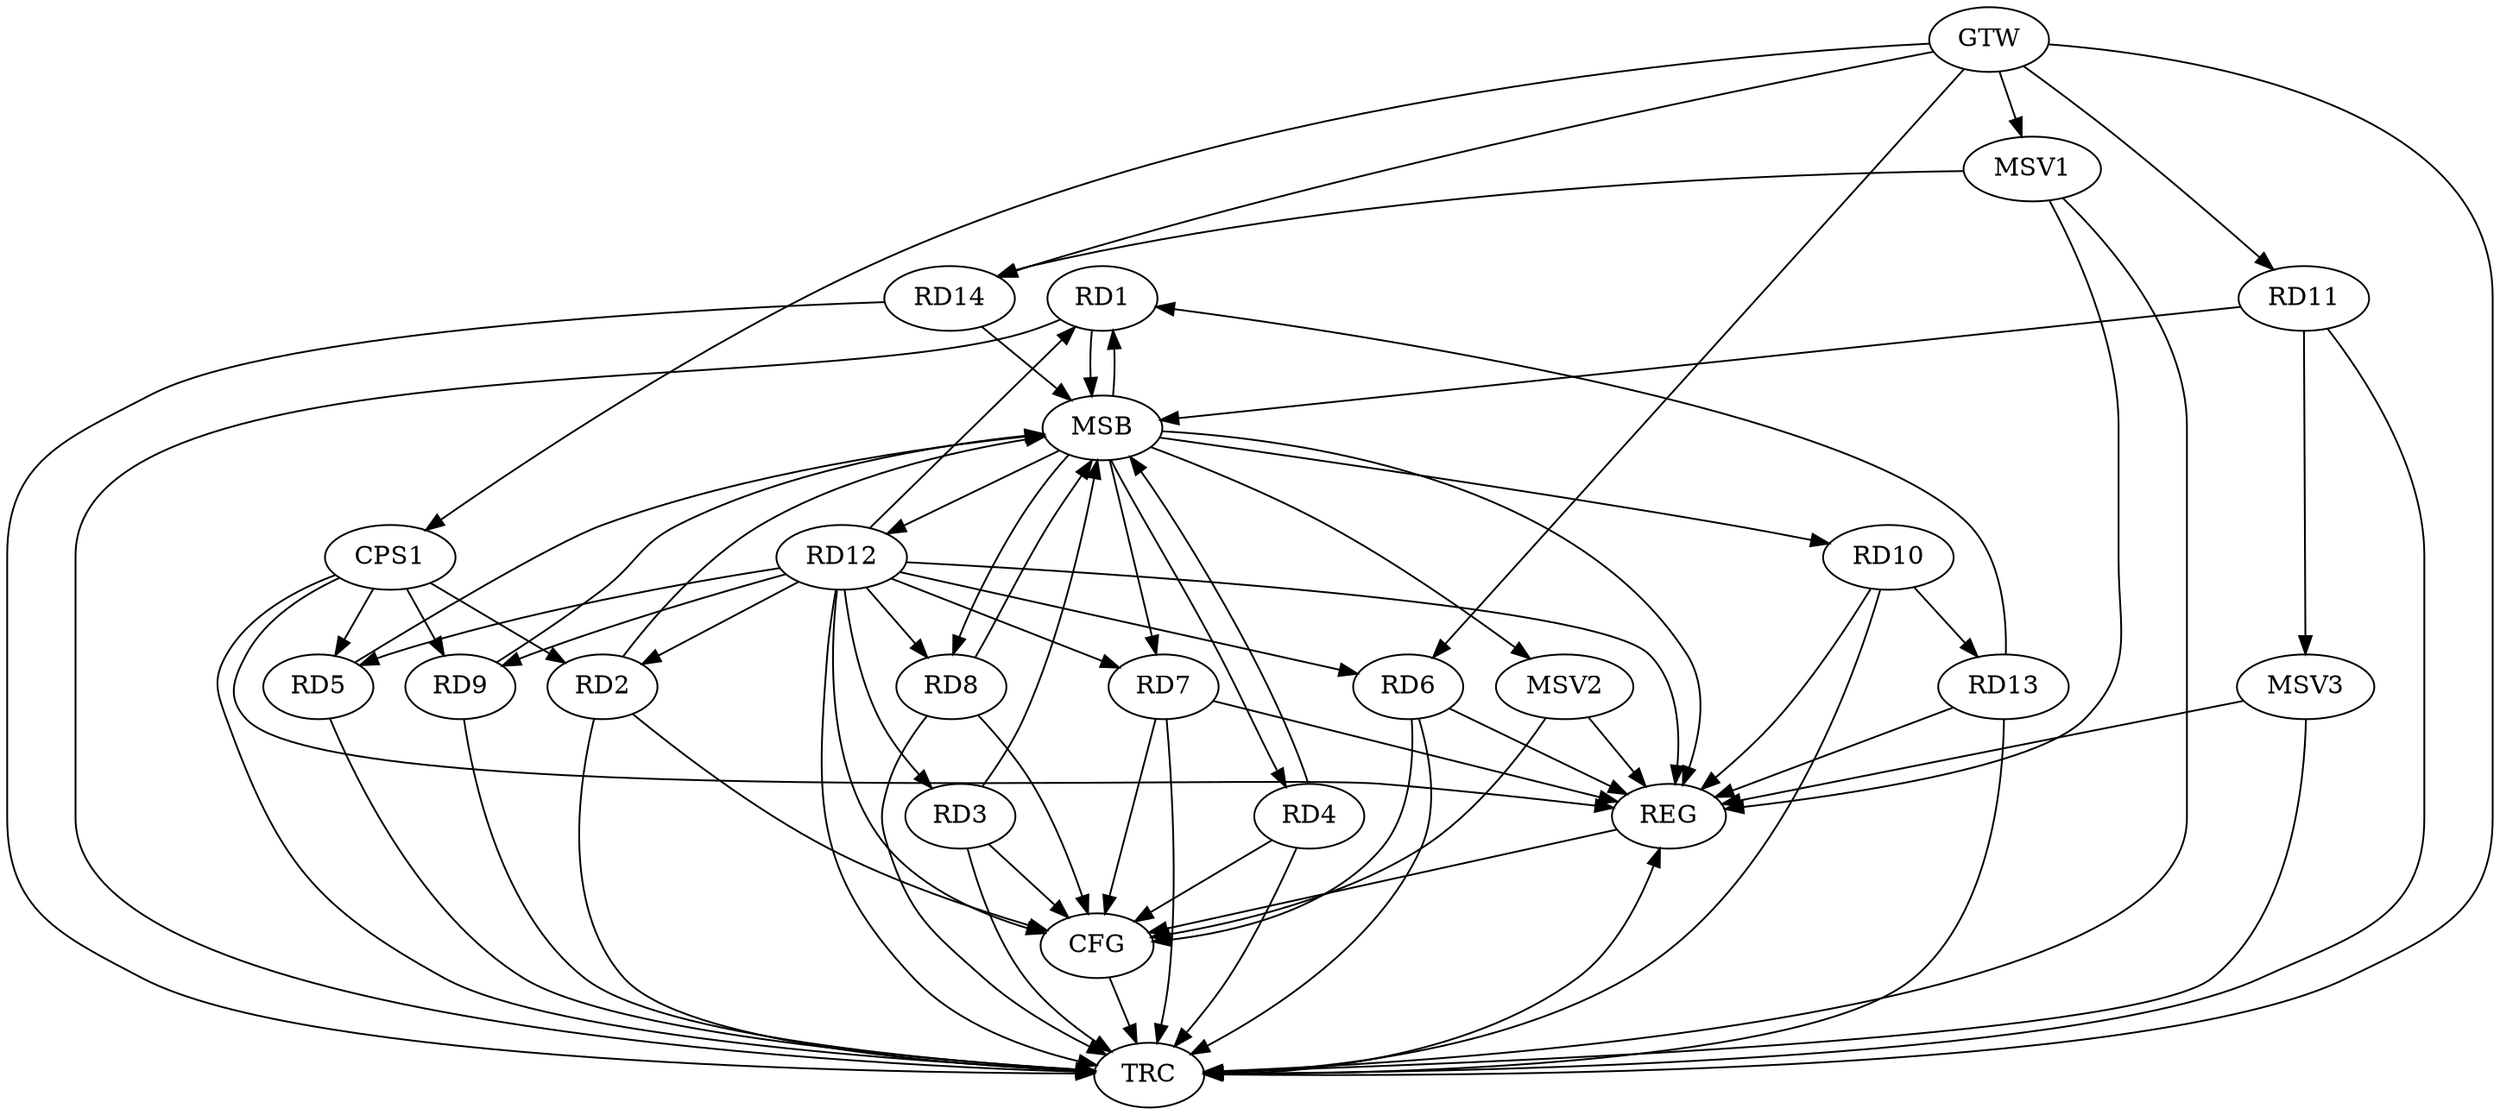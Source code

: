 strict digraph G {
  RD1 [ label="RD1" ];
  RD2 [ label="RD2" ];
  RD3 [ label="RD3" ];
  RD4 [ label="RD4" ];
  RD5 [ label="RD5" ];
  RD6 [ label="RD6" ];
  RD7 [ label="RD7" ];
  RD8 [ label="RD8" ];
  RD9 [ label="RD9" ];
  RD10 [ label="RD10" ];
  RD11 [ label="RD11" ];
  RD12 [ label="RD12" ];
  RD13 [ label="RD13" ];
  RD14 [ label="RD14" ];
  CPS1 [ label="CPS1" ];
  GTW [ label="GTW" ];
  REG [ label="REG" ];
  MSB [ label="MSB" ];
  CFG [ label="CFG" ];
  TRC [ label="TRC" ];
  MSV1 [ label="MSV1" ];
  MSV2 [ label="MSV2" ];
  MSV3 [ label="MSV3" ];
  RD12 -> RD1;
  RD13 -> RD1;
  RD12 -> RD3;
  RD10 -> RD13;
  CPS1 -> RD2;
  CPS1 -> RD5;
  CPS1 -> RD9;
  GTW -> RD6;
  GTW -> RD11;
  GTW -> RD14;
  GTW -> CPS1;
  RD6 -> REG;
  RD7 -> REG;
  RD10 -> REG;
  RD12 -> REG;
  RD13 -> REG;
  CPS1 -> REG;
  RD1 -> MSB;
  MSB -> RD4;
  MSB -> REG;
  RD2 -> MSB;
  RD3 -> MSB;
  MSB -> RD8;
  RD4 -> MSB;
  MSB -> RD1;
  RD5 -> MSB;
  RD8 -> MSB;
  MSB -> RD7;
  RD9 -> MSB;
  RD11 -> MSB;
  MSB -> RD10;
  MSB -> RD12;
  RD14 -> MSB;
  RD12 -> CFG;
  RD3 -> CFG;
  RD4 -> CFG;
  RD6 -> CFG;
  RD8 -> CFG;
  RD2 -> CFG;
  RD7 -> CFG;
  REG -> CFG;
  RD1 -> TRC;
  RD2 -> TRC;
  RD3 -> TRC;
  RD4 -> TRC;
  RD5 -> TRC;
  RD6 -> TRC;
  RD7 -> TRC;
  RD8 -> TRC;
  RD9 -> TRC;
  RD10 -> TRC;
  RD11 -> TRC;
  RD12 -> TRC;
  RD13 -> TRC;
  RD14 -> TRC;
  CPS1 -> TRC;
  GTW -> TRC;
  CFG -> TRC;
  TRC -> REG;
  RD12 -> RD5;
  RD12 -> RD6;
  RD12 -> RD8;
  RD12 -> RD9;
  RD12 -> RD2;
  RD12 -> RD7;
  MSV1 -> RD14;
  GTW -> MSV1;
  MSV1 -> REG;
  MSV1 -> TRC;
  MSB -> MSV2;
  MSV2 -> REG;
  MSV2 -> CFG;
  RD11 -> MSV3;
  MSV3 -> REG;
  MSV3 -> TRC;
}
